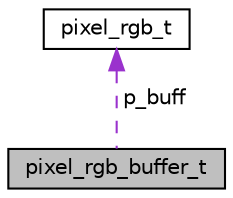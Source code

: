 digraph "pixel_rgb_buffer_t"
{
 // LATEX_PDF_SIZE
  edge [fontname="Helvetica",fontsize="10",labelfontname="Helvetica",labelfontsize="10"];
  node [fontname="Helvetica",fontsize="10",shape=record];
  Node1 [label="pixel_rgb_buffer_t",height=0.2,width=0.4,color="black", fillcolor="grey75", style="filled", fontcolor="black",tooltip=" "];
  Node2 -> Node1 [dir="back",color="darkorchid3",fontsize="10",style="dashed",label=" p_buff" ,fontname="Helvetica"];
  Node2 [label="pixel_rgb_t",height=0.2,width=0.4,color="black", fillcolor="white", style="filled",URL="$structpixel__rgb__t.html",tooltip=" "];
}
